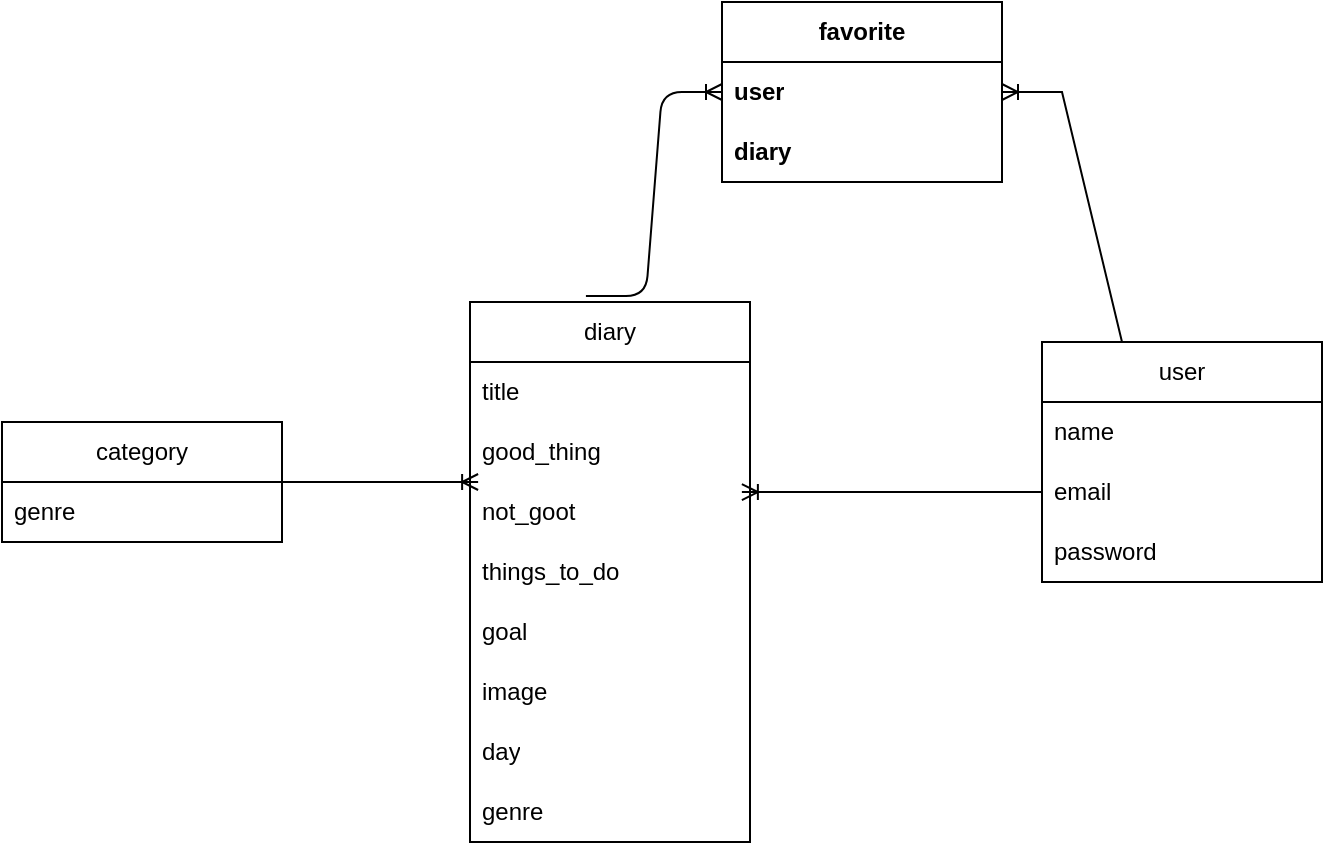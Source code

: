 <mxfile>
    <diagram id="C5RBs43oDa-KdzZeNtuy" name="Page-1">
        <mxGraphModel dx="588" dy="522" grid="1" gridSize="10" guides="1" tooltips="1" connect="1" arrows="1" fold="1" page="1" pageScale="1" pageWidth="827" pageHeight="1169" math="0" shadow="0">
            <root>
                <mxCell id="WIyWlLk6GJQsqaUBKTNV-0"/>
                <mxCell id="WIyWlLk6GJQsqaUBKTNV-1" parent="WIyWlLk6GJQsqaUBKTNV-0"/>
                <mxCell id="m4W3FpPb65D0F8wqn_w0-1" value="category" style="swimlane;fontStyle=0;childLayout=stackLayout;horizontal=1;startSize=30;horizontalStack=0;resizeParent=1;resizeParentMax=0;resizeLast=0;collapsible=1;marginBottom=0;whiteSpace=wrap;html=1;" parent="WIyWlLk6GJQsqaUBKTNV-1" vertex="1">
                    <mxGeometry x="110" y="290" width="140" height="60" as="geometry"/>
                </mxCell>
                <mxCell id="m4W3FpPb65D0F8wqn_w0-4" value="genre" style="text;strokeColor=none;fillColor=none;align=left;verticalAlign=middle;spacingLeft=4;spacingRight=4;overflow=hidden;points=[[0,0.5],[1,0.5]];portConstraint=eastwest;rotatable=0;whiteSpace=wrap;html=1;" parent="m4W3FpPb65D0F8wqn_w0-1" vertex="1">
                    <mxGeometry y="30" width="140" height="30" as="geometry"/>
                </mxCell>
                <mxCell id="m4W3FpPb65D0F8wqn_w0-21" value="diary" style="swimlane;fontStyle=0;childLayout=stackLayout;horizontal=1;startSize=30;horizontalStack=0;resizeParent=1;resizeParentMax=0;resizeLast=0;collapsible=1;marginBottom=0;whiteSpace=wrap;html=1;" parent="WIyWlLk6GJQsqaUBKTNV-1" vertex="1">
                    <mxGeometry x="344" y="230" width="140" height="270" as="geometry">
                        <mxRectangle y="30" width="140" height="30" as="alternateBounds"/>
                    </mxGeometry>
                </mxCell>
                <mxCell id="m4W3FpPb65D0F8wqn_w0-22" value="title" style="text;strokeColor=none;fillColor=none;align=left;verticalAlign=middle;spacingLeft=4;spacingRight=4;overflow=hidden;points=[[0,0.5],[1,0.5]];portConstraint=eastwest;rotatable=0;whiteSpace=wrap;html=1;" parent="m4W3FpPb65D0F8wqn_w0-21" vertex="1">
                    <mxGeometry y="30" width="140" height="30" as="geometry"/>
                </mxCell>
                <mxCell id="m4W3FpPb65D0F8wqn_w0-24" value="good_thing" style="text;strokeColor=none;fillColor=none;align=left;verticalAlign=middle;spacingLeft=4;spacingRight=4;overflow=hidden;points=[[0,0.5],[1,0.5]];portConstraint=eastwest;rotatable=0;whiteSpace=wrap;html=1;" parent="m4W3FpPb65D0F8wqn_w0-21" vertex="1">
                    <mxGeometry y="60" width="140" height="30" as="geometry"/>
                </mxCell>
                <mxCell id="m4W3FpPb65D0F8wqn_w0-25" value="not_goot" style="text;strokeColor=none;fillColor=none;align=left;verticalAlign=middle;spacingLeft=4;spacingRight=4;overflow=hidden;points=[[0,0.5],[1,0.5]];portConstraint=eastwest;rotatable=0;whiteSpace=wrap;html=1;" parent="m4W3FpPb65D0F8wqn_w0-21" vertex="1">
                    <mxGeometry y="90" width="140" height="30" as="geometry"/>
                </mxCell>
                <mxCell id="m4W3FpPb65D0F8wqn_w0-26" value="things_to_do" style="text;strokeColor=none;fillColor=none;align=left;verticalAlign=middle;spacingLeft=4;spacingRight=4;overflow=hidden;points=[[0,0.5],[1,0.5]];portConstraint=eastwest;rotatable=0;whiteSpace=wrap;html=1;" parent="m4W3FpPb65D0F8wqn_w0-21" vertex="1">
                    <mxGeometry y="120" width="140" height="30" as="geometry"/>
                </mxCell>
                <mxCell id="m4W3FpPb65D0F8wqn_w0-28" value="goal" style="text;strokeColor=none;fillColor=none;align=left;verticalAlign=middle;spacingLeft=4;spacingRight=4;overflow=hidden;points=[[0,0.5],[1,0.5]];portConstraint=eastwest;rotatable=0;whiteSpace=wrap;html=1;" parent="m4W3FpPb65D0F8wqn_w0-21" vertex="1">
                    <mxGeometry y="150" width="140" height="30" as="geometry"/>
                </mxCell>
                <mxCell id="m4W3FpPb65D0F8wqn_w0-31" value="image" style="text;strokeColor=none;fillColor=none;align=left;verticalAlign=middle;spacingLeft=4;spacingRight=4;overflow=hidden;points=[[0,0.5],[1,0.5]];portConstraint=eastwest;rotatable=0;whiteSpace=wrap;html=1;" parent="m4W3FpPb65D0F8wqn_w0-21" vertex="1">
                    <mxGeometry y="180" width="140" height="30" as="geometry"/>
                </mxCell>
                <mxCell id="m4W3FpPb65D0F8wqn_w0-32" value="day" style="text;strokeColor=none;fillColor=none;align=left;verticalAlign=middle;spacingLeft=4;spacingRight=4;overflow=hidden;points=[[0,0.5],[1,0.5]];portConstraint=eastwest;rotatable=0;whiteSpace=wrap;html=1;" parent="m4W3FpPb65D0F8wqn_w0-21" vertex="1">
                    <mxGeometry y="210" width="140" height="30" as="geometry"/>
                </mxCell>
                <mxCell id="m4W3FpPb65D0F8wqn_w0-33" value="genre" style="text;strokeColor=none;fillColor=none;align=left;verticalAlign=middle;spacingLeft=4;spacingRight=4;overflow=hidden;points=[[0,0.5],[1,0.5]];portConstraint=eastwest;rotatable=0;whiteSpace=wrap;html=1;" parent="m4W3FpPb65D0F8wqn_w0-21" vertex="1">
                    <mxGeometry y="240" width="140" height="30" as="geometry"/>
                </mxCell>
                <mxCell id="m4W3FpPb65D0F8wqn_w0-34" value="user" style="swimlane;fontStyle=0;childLayout=stackLayout;horizontal=1;startSize=30;horizontalStack=0;resizeParent=1;resizeParentMax=0;resizeLast=0;collapsible=1;marginBottom=0;whiteSpace=wrap;html=1;" parent="WIyWlLk6GJQsqaUBKTNV-1" vertex="1">
                    <mxGeometry x="630" y="250" width="140" height="120" as="geometry"/>
                </mxCell>
                <mxCell id="m4W3FpPb65D0F8wqn_w0-35" value="name" style="text;strokeColor=none;fillColor=none;align=left;verticalAlign=middle;spacingLeft=4;spacingRight=4;overflow=hidden;points=[[0,0.5],[1,0.5]];portConstraint=eastwest;rotatable=0;whiteSpace=wrap;html=1;" parent="m4W3FpPb65D0F8wqn_w0-34" vertex="1">
                    <mxGeometry y="30" width="140" height="30" as="geometry"/>
                </mxCell>
                <mxCell id="m4W3FpPb65D0F8wqn_w0-36" value="email" style="text;strokeColor=none;fillColor=none;align=left;verticalAlign=middle;spacingLeft=4;spacingRight=4;overflow=hidden;points=[[0,0.5],[1,0.5]];portConstraint=eastwest;rotatable=0;whiteSpace=wrap;html=1;" parent="m4W3FpPb65D0F8wqn_w0-34" vertex="1">
                    <mxGeometry y="60" width="140" height="30" as="geometry"/>
                </mxCell>
                <mxCell id="m4W3FpPb65D0F8wqn_w0-37" value="password" style="text;strokeColor=none;fillColor=none;align=left;verticalAlign=middle;spacingLeft=4;spacingRight=4;overflow=hidden;points=[[0,0.5],[1,0.5]];portConstraint=eastwest;rotatable=0;whiteSpace=wrap;html=1;" parent="m4W3FpPb65D0F8wqn_w0-34" vertex="1">
                    <mxGeometry y="90" width="140" height="30" as="geometry"/>
                </mxCell>
                <mxCell id="m4W3FpPb65D0F8wqn_w0-40" value="" style="edgeStyle=entityRelationEdgeStyle;fontSize=12;html=1;endArrow=ERoneToMany;rounded=0;exitX=1;exitY=0.5;exitDx=0;exitDy=0;entryX=0.029;entryY=0;entryDx=0;entryDy=0;entryPerimeter=0;" parent="WIyWlLk6GJQsqaUBKTNV-1" source="m4W3FpPb65D0F8wqn_w0-1" target="m4W3FpPb65D0F8wqn_w0-25" edge="1">
                    <mxGeometry x="1" y="-134" width="100" height="100" relative="1" as="geometry">
                        <mxPoint x="260" y="319.5" as="sourcePoint"/>
                        <mxPoint x="330" y="319.5" as="targetPoint"/>
                        <mxPoint x="60" y="-14" as="offset"/>
                    </mxGeometry>
                </mxCell>
                <mxCell id="m4W3FpPb65D0F8wqn_w0-44" value="" style="edgeStyle=entityRelationEdgeStyle;fontSize=12;html=1;endArrow=ERoneToMany;rounded=0;exitX=0.5;exitY=0;exitDx=0;exitDy=0;entryX=1;entryY=0.5;entryDx=0;entryDy=0;" parent="WIyWlLk6GJQsqaUBKTNV-1" source="m4W3FpPb65D0F8wqn_w0-34" target="7" edge="1">
                    <mxGeometry width="100" height="100" relative="1" as="geometry">
                        <mxPoint x="690" y="190" as="sourcePoint"/>
                        <mxPoint x="720" y="100" as="targetPoint"/>
                    </mxGeometry>
                </mxCell>
                <mxCell id="m4W3FpPb65D0F8wqn_w0-46" value="" style="edgeStyle=entityRelationEdgeStyle;fontSize=12;html=1;endArrow=ERoneToMany;rounded=0;exitX=0;exitY=0.5;exitDx=0;exitDy=0;entryX=0.971;entryY=0.167;entryDx=0;entryDy=0;entryPerimeter=0;" parent="WIyWlLk6GJQsqaUBKTNV-1" source="m4W3FpPb65D0F8wqn_w0-36" target="m4W3FpPb65D0F8wqn_w0-25" edge="1">
                    <mxGeometry width="100" height="100" relative="1" as="geometry">
                        <mxPoint x="330" y="330" as="sourcePoint"/>
                        <mxPoint x="430" y="230" as="targetPoint"/>
                    </mxGeometry>
                </mxCell>
                <mxCell id="6" value="&lt;span style=&quot;font-weight: 700;&quot;&gt;favorite&lt;/span&gt;" style="swimlane;fontStyle=0;childLayout=stackLayout;horizontal=1;startSize=30;horizontalStack=0;resizeParent=1;resizeParentMax=0;resizeLast=0;collapsible=1;marginBottom=0;whiteSpace=wrap;html=1;" vertex="1" parent="WIyWlLk6GJQsqaUBKTNV-1">
                    <mxGeometry x="470" y="80" width="140" height="90" as="geometry"/>
                </mxCell>
                <mxCell id="7" value="&lt;div style=&quot;text-align: center;&quot;&gt;&lt;span style=&quot;background-color: initial;&quot;&gt;&lt;b&gt;user&lt;/b&gt;&lt;/span&gt;&lt;/div&gt;" style="text;strokeColor=none;fillColor=none;align=left;verticalAlign=middle;spacingLeft=4;spacingRight=4;overflow=hidden;points=[[0,0.5],[1,0.5]];portConstraint=eastwest;rotatable=0;whiteSpace=wrap;html=1;" vertex="1" parent="6">
                    <mxGeometry y="30" width="140" height="30" as="geometry"/>
                </mxCell>
                <mxCell id="8" value="&lt;div style=&quot;text-align: center;&quot;&gt;&lt;span style=&quot;background-color: initial;&quot;&gt;&lt;b&gt;diary&lt;/b&gt;&lt;/span&gt;&lt;/div&gt;" style="text;strokeColor=none;fillColor=none;align=left;verticalAlign=middle;spacingLeft=4;spacingRight=4;overflow=hidden;points=[[0,0.5],[1,0.5]];portConstraint=eastwest;rotatable=0;whiteSpace=wrap;html=1;" vertex="1" parent="6">
                    <mxGeometry y="60" width="140" height="30" as="geometry"/>
                </mxCell>
                <mxCell id="14" value="" style="edgeStyle=entityRelationEdgeStyle;fontSize=12;html=1;endArrow=ERoneToMany;exitX=0.414;exitY=-0.011;exitDx=0;exitDy=0;exitPerimeter=0;entryX=0;entryY=0.5;entryDx=0;entryDy=0;" edge="1" parent="WIyWlLk6GJQsqaUBKTNV-1" source="m4W3FpPb65D0F8wqn_w0-21" target="7">
                    <mxGeometry width="100" height="100" relative="1" as="geometry">
                        <mxPoint x="380" y="180" as="sourcePoint"/>
                        <mxPoint x="480" y="80" as="targetPoint"/>
                    </mxGeometry>
                </mxCell>
            </root>
        </mxGraphModel>
    </diagram>
</mxfile>